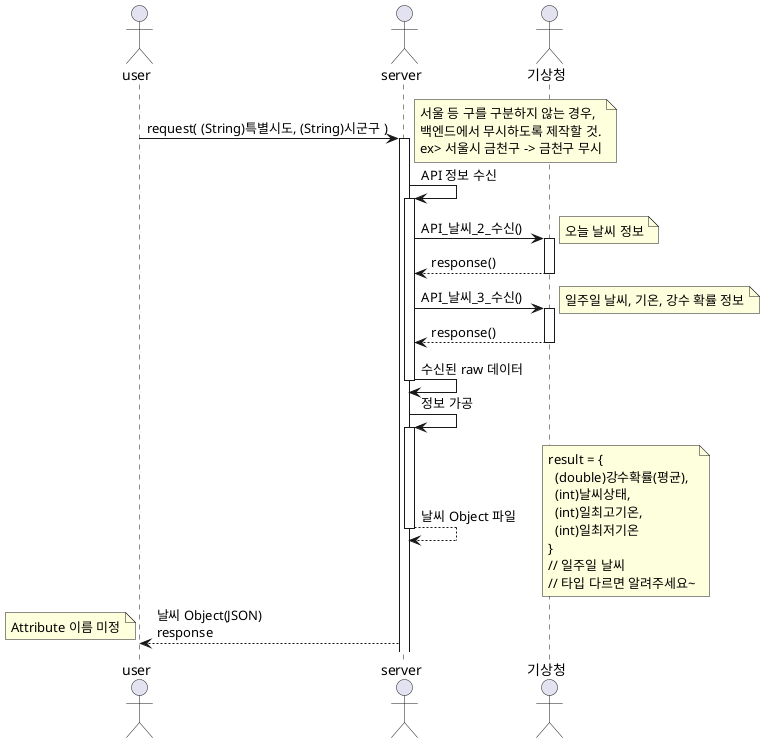 @startuml seq_weather_week_realtime

actor user
actor server
actor weather as "기상청"

user -> server : request( (String)특별시도, (String)시군구 )
note right: 서울 등 구를 구분하지 않는 경우,\n백엔드에서 무시하도록 제작할 것.\nex> 서울시 금천구 -> 금천구 무시
activate server


server -> server : API 정보 수신
activate server
server -> weather : API_날씨_2_수신()
note right: 오늘 날씨 정보
activate weather
weather --> server : response()
deactivate weather

server -> weather : API_날씨_3_수신()
note right: 일주일 날씨, 기온, 강수 확률 정보
activate weather
weather --> server : response()
deactivate weather
server -> server : 수신된 raw 데이터
deactivate server

server -> server : 정보 가공

activate server


server --> server : 날씨 Object 파일
note right : result = {\n  (double)강수확률(평균),\n  (int)날씨상태,\n  (int)일최고기온,\n  (int)일최저기온\n}\n// 일주일 날씨\n// 타입 다르면 알려주세요~
deactivate server

server --> user : 날씨 Object(JSON)\nresponse
note left : Attribute 이름 미정

@enduml